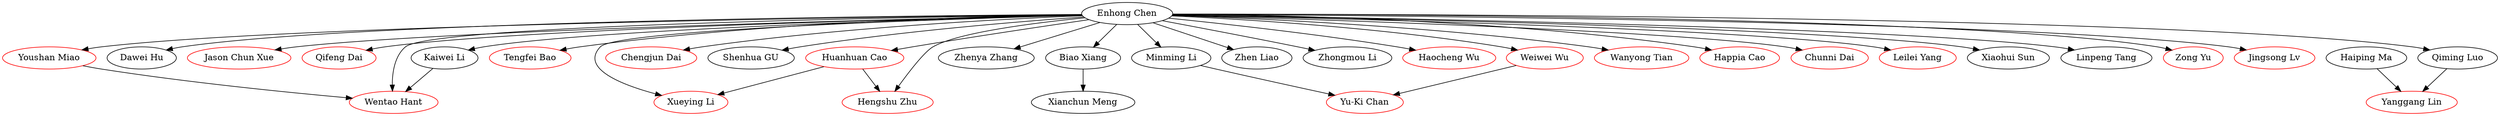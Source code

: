 strict digraph G{
"Huanhuan Cao" -> "Hengshu Zhu"
"Enhong Chen" -> "Dawei Hu"
"Enhong Chen" -> "Jason Chun Xue"
"Enhong Chen" -> "Qifeng Dai"
"Enhong Chen" -> "Xueying Li"
"Qiming Luo" -> "Yanggang Lin"
"Enhong Chen" -> "Tengfei Bao"
"Enhong Chen" -> "Wentao Hant"
"Enhong Chen" -> "Chengjun Dai"
"Enhong Chen" -> "Shenhua GU"
"Kaiwei Li" -> "Wentao Hant"
"Enhong Chen" -> "Minming Li"
"Enhong Chen" -> "Zhenya Zhang"
"Youshan Miao" -> "Wentao Hant"
"Minming Li" -> "Yu-Ki Chan"
"Enhong Chen" -> "Biao Xiang"
"Enhong Chen" -> "Zhen Liao"
"Enhong Chen" -> "Zhongmou Li"
"Enhong Chen" -> "Youshan Miao"
"Enhong Chen" -> "Haocheng Wu"
"Weiwei Wu" -> "Yu-Ki Chan"
"Enhong Chen" -> "Wanyong Tian"
"Enhong Chen" -> "Kaiwei Li"
"Enhong Chen" -> "Happia Cao"
"Enhong Chen" -> "Weiwei Wu"
"Enhong Chen" -> "Hengshu Zhu"
"Huanhuan Cao" -> "Xueying Li"
"Enhong Chen" -> "Huanhuan Cao"
"Enhong Chen" -> "Chunni Dai"
"Haiping Ma" -> "Yanggang Lin"
"Enhong Chen" -> "Qiming Luo"
"Enhong Chen" -> "Leilei Yang"
"Biao Xiang" -> "Xianchun Meng"
"Enhong Chen" -> "Xiaohui Sun"
"Enhong Chen" -> "Linpeng Tang"
"Enhong Chen" -> "Zong Yu"
"Enhong Chen" -> "Jingsong Lv"
"Jason Chun Xue" [color = red]"Chengjun Dai" [color = red]"Qifeng Dai" [color = red]"Chunni Dai" [color = red]"Haocheng Wu" [color = red]"Happia Cao" [color = red]"Wanyong Tian" [color = red]"Jingsong Lv" [color = red]"Tengfei Bao" [color = red]"Huanhuan Cao" [color = red]"Xueying Li" [color = red]"Youshan Miao" [color = red]"Hengshu Zhu" [color = red]"Wentao Hant" [color = red]"Yu-Ki Chan" [color = red]"Weiwei Wu" [color = red]"Leilei Yang" [color = red]"Zong Yu" [color = red]"Yanggang Lin" [color = red]}